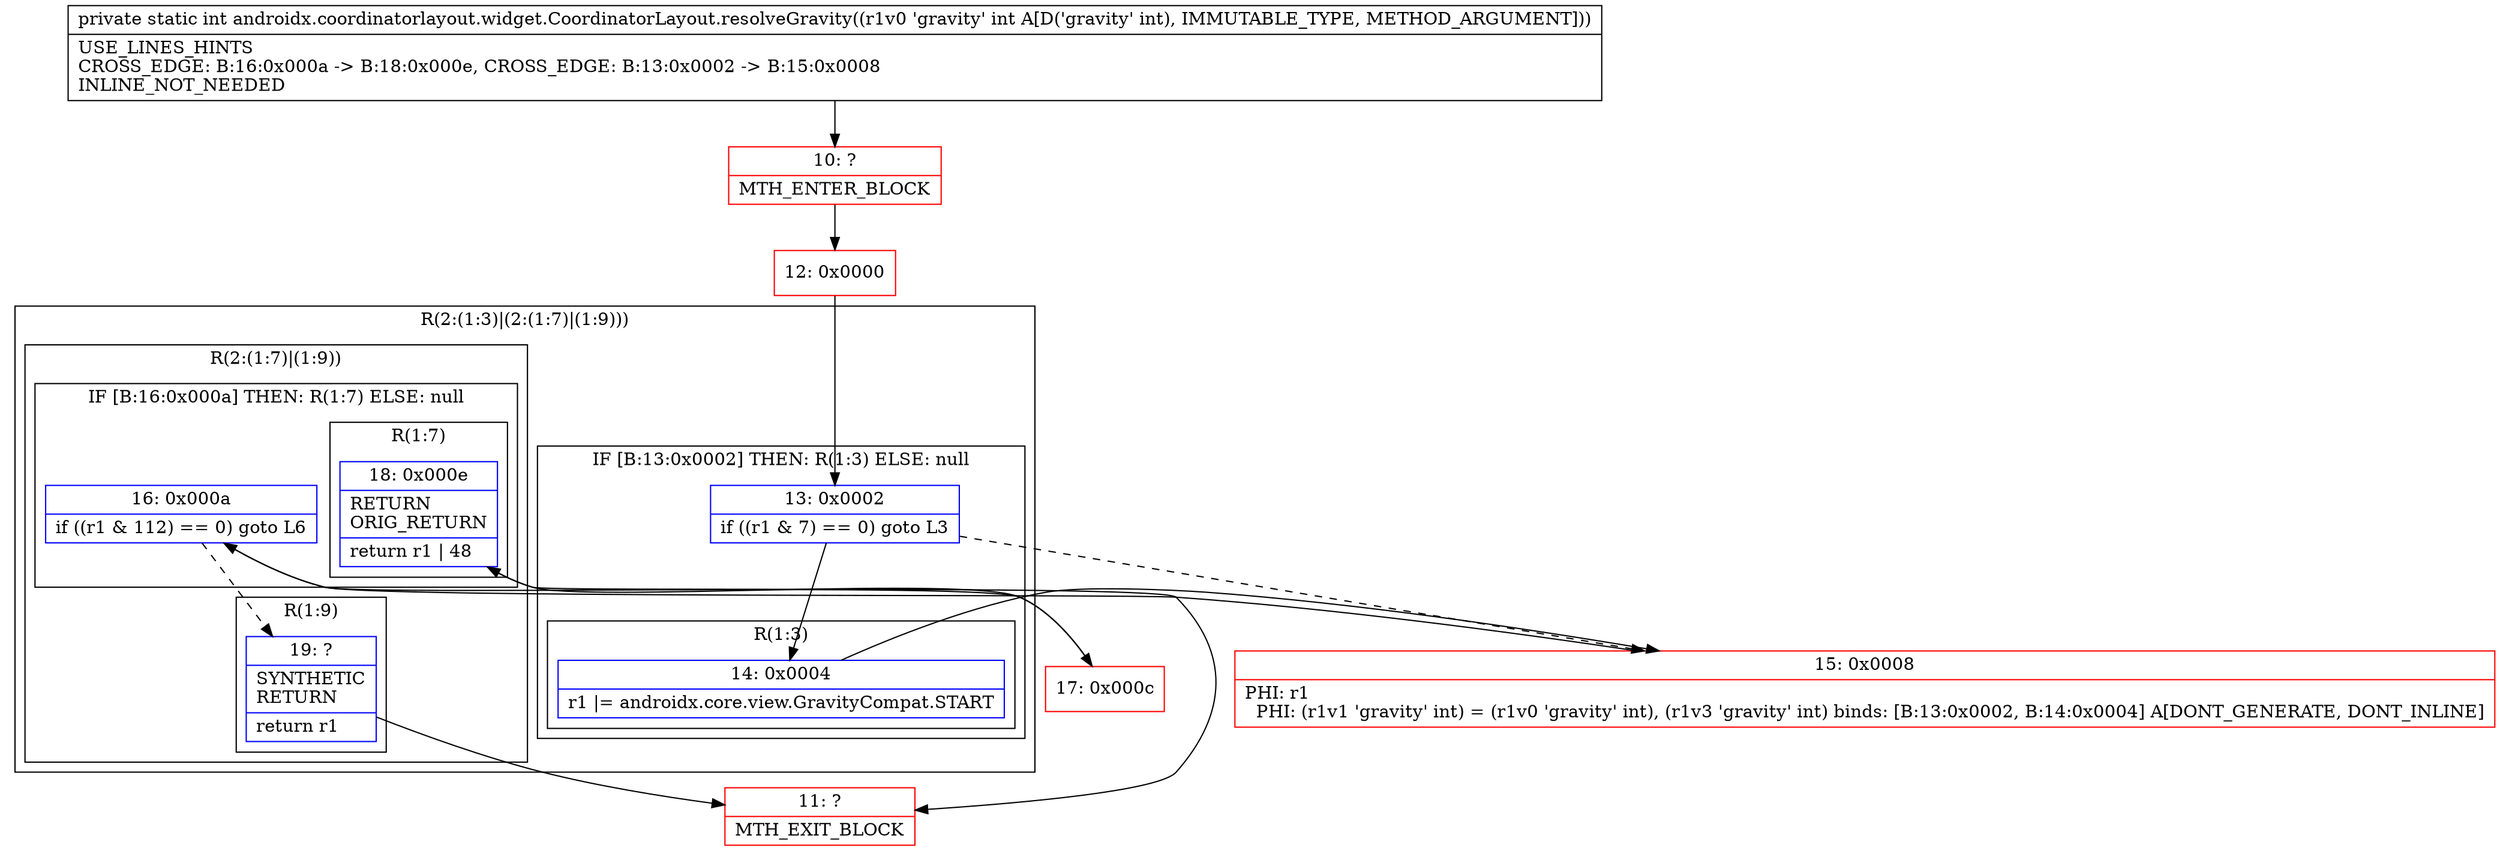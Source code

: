 digraph "CFG forandroidx.coordinatorlayout.widget.CoordinatorLayout.resolveGravity(I)I" {
subgraph cluster_Region_805008655 {
label = "R(2:(1:3)|(2:(1:7)|(1:9)))";
node [shape=record,color=blue];
subgraph cluster_IfRegion_709915968 {
label = "IF [B:13:0x0002] THEN: R(1:3) ELSE: null";
node [shape=record,color=blue];
Node_13 [shape=record,label="{13\:\ 0x0002|if ((r1 & 7) == 0) goto L3\l}"];
subgraph cluster_Region_1765922962 {
label = "R(1:3)";
node [shape=record,color=blue];
Node_14 [shape=record,label="{14\:\ 0x0004|r1 \|= androidx.core.view.GravityCompat.START\l}"];
}
}
subgraph cluster_Region_939998213 {
label = "R(2:(1:7)|(1:9))";
node [shape=record,color=blue];
subgraph cluster_IfRegion_1277195527 {
label = "IF [B:16:0x000a] THEN: R(1:7) ELSE: null";
node [shape=record,color=blue];
Node_16 [shape=record,label="{16\:\ 0x000a|if ((r1 & 112) == 0) goto L6\l}"];
subgraph cluster_Region_1702093750 {
label = "R(1:7)";
node [shape=record,color=blue];
Node_18 [shape=record,label="{18\:\ 0x000e|RETURN\lORIG_RETURN\l|return r1 \| 48\l}"];
}
}
subgraph cluster_Region_43066050 {
label = "R(1:9)";
node [shape=record,color=blue];
Node_19 [shape=record,label="{19\:\ ?|SYNTHETIC\lRETURN\l|return r1\l}"];
}
}
}
Node_10 [shape=record,color=red,label="{10\:\ ?|MTH_ENTER_BLOCK\l}"];
Node_12 [shape=record,color=red,label="{12\:\ 0x0000}"];
Node_15 [shape=record,color=red,label="{15\:\ 0x0008|PHI: r1 \l  PHI: (r1v1 'gravity' int) = (r1v0 'gravity' int), (r1v3 'gravity' int) binds: [B:13:0x0002, B:14:0x0004] A[DONT_GENERATE, DONT_INLINE]\l}"];
Node_17 [shape=record,color=red,label="{17\:\ 0x000c}"];
Node_11 [shape=record,color=red,label="{11\:\ ?|MTH_EXIT_BLOCK\l}"];
MethodNode[shape=record,label="{private static int androidx.coordinatorlayout.widget.CoordinatorLayout.resolveGravity((r1v0 'gravity' int A[D('gravity' int), IMMUTABLE_TYPE, METHOD_ARGUMENT]))  | USE_LINES_HINTS\lCROSS_EDGE: B:16:0x000a \-\> B:18:0x000e, CROSS_EDGE: B:13:0x0002 \-\> B:15:0x0008\lINLINE_NOT_NEEDED\l}"];
MethodNode -> Node_10;Node_13 -> Node_14;
Node_13 -> Node_15[style=dashed];
Node_14 -> Node_15;
Node_16 -> Node_17;
Node_16 -> Node_19[style=dashed];
Node_18 -> Node_11;
Node_19 -> Node_11;
Node_10 -> Node_12;
Node_12 -> Node_13;
Node_15 -> Node_16;
Node_17 -> Node_18;
}

